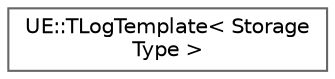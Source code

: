 digraph "Graphical Class Hierarchy"
{
 // INTERACTIVE_SVG=YES
 // LATEX_PDF_SIZE
  bgcolor="transparent";
  edge [fontname=Helvetica,fontsize=10,labelfontname=Helvetica,labelfontsize=10];
  node [fontname=Helvetica,fontsize=10,shape=box,height=0.2,width=0.4];
  rankdir="LR";
  Node0 [id="Node000000",label="UE::TLogTemplate\< Storage\lType \>",height=0.2,width=0.4,color="grey40", fillcolor="white", style="filled",URL="$df/d4e/classUE_1_1TLogTemplate.html",tooltip="A log template that is templated on its storage."];
}
